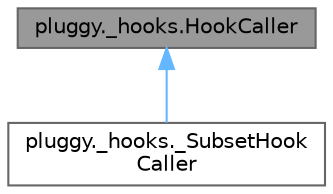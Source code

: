digraph "pluggy._hooks.HookCaller"
{
 // LATEX_PDF_SIZE
  bgcolor="transparent";
  edge [fontname=Helvetica,fontsize=10,labelfontname=Helvetica,labelfontsize=10];
  node [fontname=Helvetica,fontsize=10,shape=box,height=0.2,width=0.4];
  Node1 [id="Node000001",label="pluggy._hooks.HookCaller",height=0.2,width=0.4,color="gray40", fillcolor="grey60", style="filled", fontcolor="black",tooltip=" "];
  Node1 -> Node2 [id="edge1_Node000001_Node000002",dir="back",color="steelblue1",style="solid",tooltip=" "];
  Node2 [id="Node000002",label="pluggy._hooks._SubsetHook\lCaller",height=0.2,width=0.4,color="gray40", fillcolor="white", style="filled",URL="$classpluggy_1_1__hooks_1_1___subset_hook_caller.html",tooltip=" "];
}
